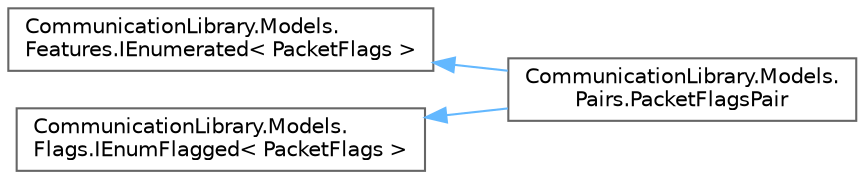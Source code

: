digraph "Йерархия на класовете Графичен вид"
{
 // LATEX_PDF_SIZE
  bgcolor="transparent";
  edge [fontname=Helvetica,fontsize=10,labelfontname=Helvetica,labelfontsize=10];
  node [fontname=Helvetica,fontsize=10,shape=box,height=0.2,width=0.4];
  rankdir="LR";
  Node0 [label="CommunicationLibrary.Models.\lFeatures.IEnumerated\< PacketFlags \>",height=0.2,width=0.4,color="grey40", fillcolor="white", style="filled",URL="$interface_communication_library_1_1_models_1_1_features_1_1_i_enumerated.html",tooltip=" "];
  Node0 -> Node1 [dir="back",color="steelblue1",style="solid"];
  Node1 [label="CommunicationLibrary.Models.\lPairs.PacketFlagsPair",height=0.2,width=0.4,color="grey40", fillcolor="white", style="filled",URL="$class_communication_library_1_1_models_1_1_pairs_1_1_packet_flags_pair.html",tooltip=" "];
  Node2 [label="CommunicationLibrary.Models.\lFlags.IEnumFlagged\< PacketFlags \>",height=0.2,width=0.4,color="grey40", fillcolor="white", style="filled",URL="$interface_communication_library_1_1_models_1_1_flags_1_1_i_enum_flagged.html",tooltip=" "];
  Node2 -> Node1 [dir="back",color="steelblue1",style="solid"];
}
